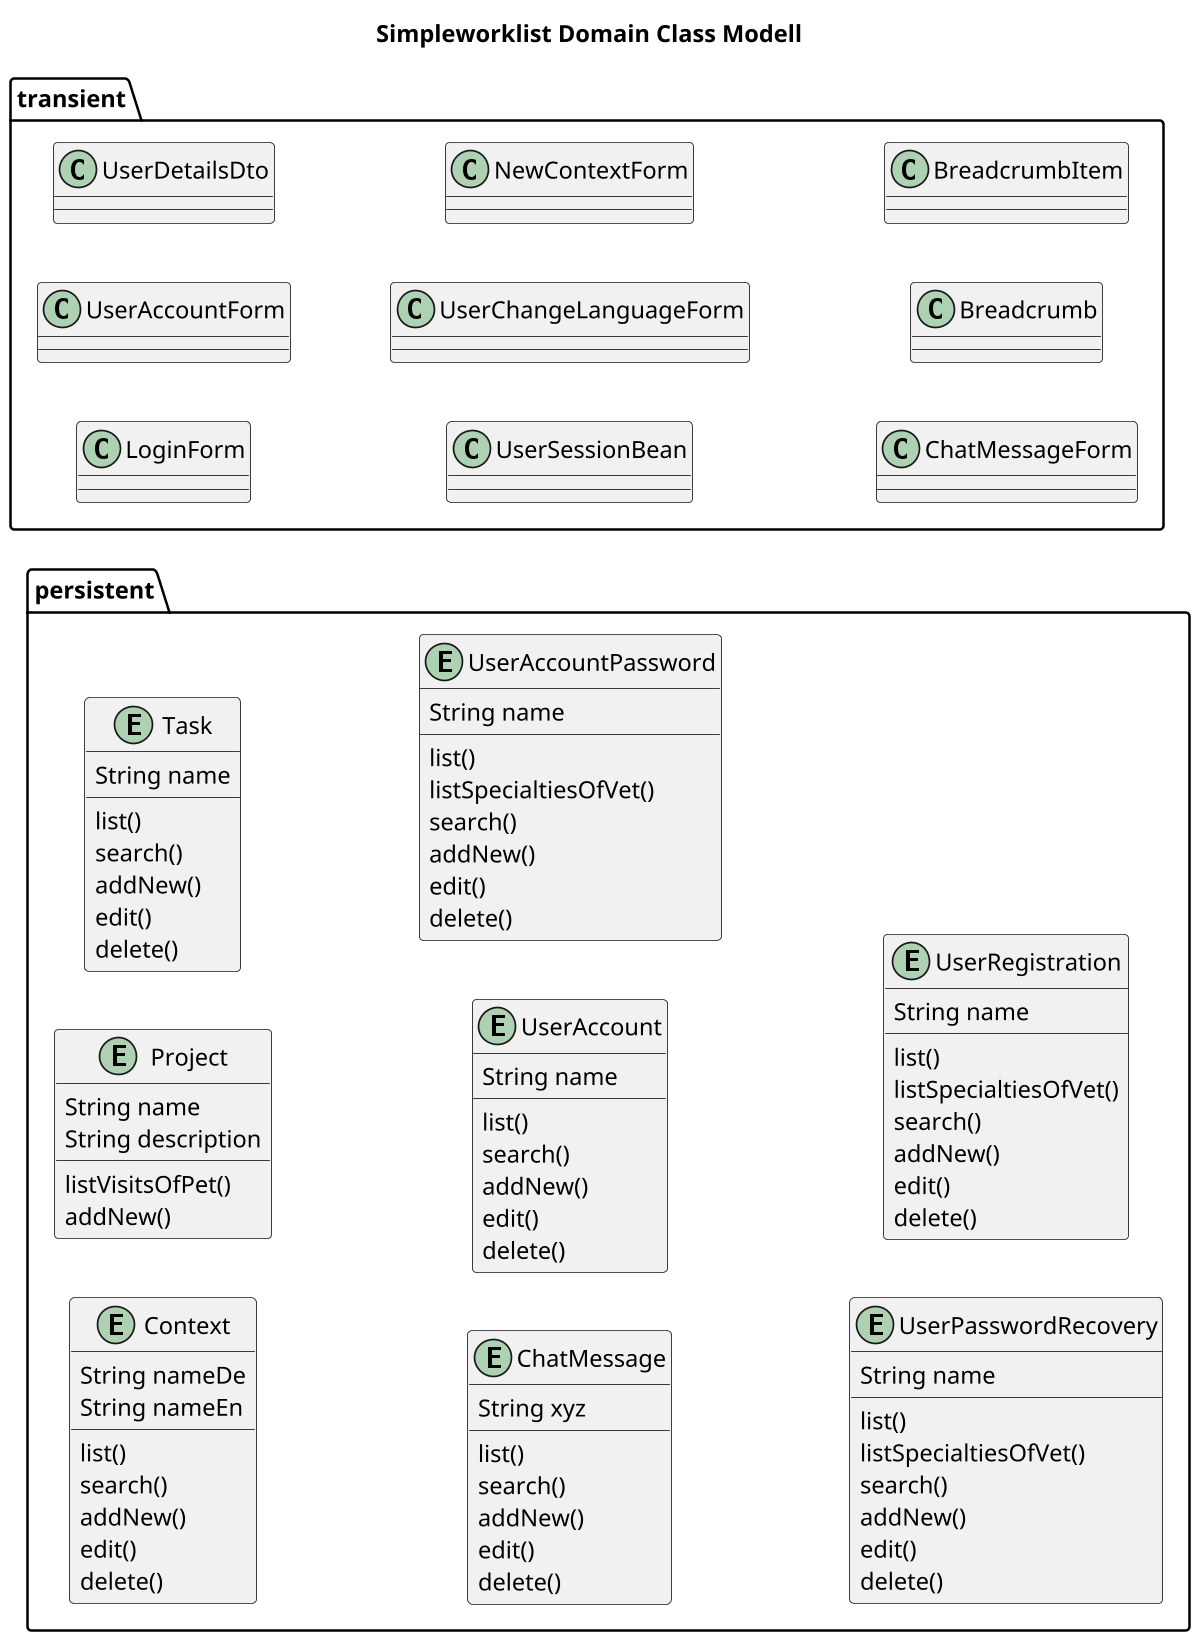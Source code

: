 @startuml


title Simpleworklist Domain Class Modell
'https://plantuml.com/class-diagram

left to right direction
'top to bottom direction

scale 1200 width

package persistent {

  entity Context {
       String nameDe
       String nameEn
       list()
       search()
       addNew()
       edit()
       delete()
  }

  entity Project {
      String name
      String description
      listVisitsOfPet()
      addNew()
  }

  entity Task {
      String name
      list()
      search()
      addNew()
      edit()
      delete()
  }

  entity ChatMessage {
      String xyz
      list()
      search()
      addNew()
      edit()
      delete()
  }

  entity UserAccount {
      String name
      list()
      search()
      addNew()
      edit()
      delete()
  }

  entity UserAccountPassword {
      String name
      list()
      listSpecialtiesOfVet()
      search()
      addNew()
      edit()
      delete()
  }

  entity UserPasswordRecovery {
      String name
      list()
      listSpecialtiesOfVet()
      search()
      addNew()
      edit()
      delete()
  }

  entity UserRegistration {
      String name
      list()
      listSpecialtiesOfVet()
      search()
      addNew()
      edit()
      delete()
  }

  'Owner "one"  *--> "many"  Pet: pets
  'Pet "one" *--> "many" Visit: visits
  'Pet "many"  o-->  "one" PetType: petType
  'Vet "many" o--> "many" Specialty: specialties

}

package transient {
  class LoginForm {}
  class UserAccountForm {}
  class UserDetailsDto {}
  class UserSessionBean {}
  class UserChangeLanguageForm {}
  class NewContextForm {}
  class ChatMessageForm {}
  class Breadcrumb {}
  class BreadcrumbItem {}
}
@enduml
